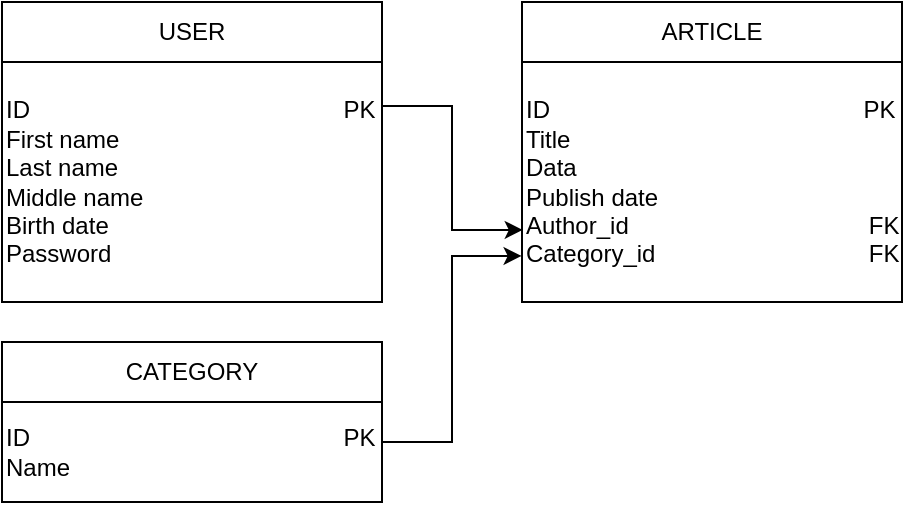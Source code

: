 <mxfile version="26.0.6">
  <diagram name="Страница — 1" id="KO8SQa6toFmQcF211DAh">
    <mxGraphModel dx="819" dy="474" grid="1" gridSize="10" guides="1" tooltips="1" connect="1" arrows="1" fold="1" page="1" pageScale="1" pageWidth="827" pageHeight="1169" math="0" shadow="0">
      <root>
        <mxCell id="0" />
        <mxCell id="1" parent="0" />
        <mxCell id="nwr5BZ4bufket2CfbTGj-2" value="ID&amp;nbsp; &amp;nbsp; &amp;nbsp; &amp;nbsp; &amp;nbsp; &amp;nbsp; &amp;nbsp; &amp;nbsp; &amp;nbsp; &amp;nbsp; &amp;nbsp; &amp;nbsp; &amp;nbsp; &amp;nbsp; &amp;nbsp; &amp;nbsp; &amp;nbsp; &amp;nbsp; &amp;nbsp; &amp;nbsp; &amp;nbsp; &amp;nbsp; &amp;nbsp; &amp;nbsp;PK&lt;div&gt;First name&lt;/div&gt;&lt;div&gt;Last name&lt;/div&gt;&lt;div&gt;Middle name&lt;/div&gt;&lt;div&gt;Birth date&lt;/div&gt;&lt;div&gt;Password&lt;/div&gt;" style="rounded=0;whiteSpace=wrap;html=1;align=left;" vertex="1" parent="1">
          <mxGeometry x="250" y="290" width="190" height="120" as="geometry" />
        </mxCell>
        <mxCell id="nwr5BZ4bufket2CfbTGj-3" value="USER" style="rounded=0;whiteSpace=wrap;html=1;" vertex="1" parent="1">
          <mxGeometry x="250" y="260" width="190" height="30" as="geometry" />
        </mxCell>
        <mxCell id="nwr5BZ4bufket2CfbTGj-4" value="ID&amp;nbsp; &amp;nbsp; &amp;nbsp; &amp;nbsp; &amp;nbsp; &amp;nbsp; &amp;nbsp; &amp;nbsp; &amp;nbsp; &amp;nbsp; &amp;nbsp; &amp;nbsp; &amp;nbsp; &amp;nbsp; &amp;nbsp; &amp;nbsp; &amp;nbsp; &amp;nbsp; &amp;nbsp; &amp;nbsp; &amp;nbsp; &amp;nbsp; &amp;nbsp; &amp;nbsp;PK&lt;div&gt;Title&lt;/div&gt;&lt;div&gt;Data&lt;/div&gt;&lt;div&gt;Publish date&lt;/div&gt;&lt;div&gt;Author_id&amp;nbsp; &amp;nbsp; &amp;nbsp; &amp;nbsp; &amp;nbsp; &amp;nbsp; &amp;nbsp; &amp;nbsp; &amp;nbsp; &amp;nbsp; &amp;nbsp; &amp;nbsp; &amp;nbsp; &amp;nbsp; &amp;nbsp; &amp;nbsp; &amp;nbsp; &amp;nbsp; FK&lt;/div&gt;&lt;div&gt;Category_id&amp;nbsp; &amp;nbsp; &amp;nbsp; &amp;nbsp; &amp;nbsp; &amp;nbsp; &amp;nbsp; &amp;nbsp; &amp;nbsp; &amp;nbsp; &amp;nbsp; &amp;nbsp; &amp;nbsp; &amp;nbsp; &amp;nbsp; &amp;nbsp; FK&lt;/div&gt;" style="rounded=0;whiteSpace=wrap;html=1;align=left;" vertex="1" parent="1">
          <mxGeometry x="510" y="290" width="190" height="120" as="geometry" />
        </mxCell>
        <mxCell id="nwr5BZ4bufket2CfbTGj-5" value="ARTICLE" style="rounded=0;whiteSpace=wrap;html=1;" vertex="1" parent="1">
          <mxGeometry x="510" y="260" width="190" height="30" as="geometry" />
        </mxCell>
        <mxCell id="nwr5BZ4bufket2CfbTGj-6" value="ID&amp;nbsp; &amp;nbsp; &amp;nbsp; &amp;nbsp; &amp;nbsp; &amp;nbsp; &amp;nbsp; &amp;nbsp; &amp;nbsp; &amp;nbsp; &amp;nbsp; &amp;nbsp; &amp;nbsp; &amp;nbsp; &amp;nbsp; &amp;nbsp; &amp;nbsp; &amp;nbsp; &amp;nbsp; &amp;nbsp; &amp;nbsp; &amp;nbsp; &amp;nbsp; &amp;nbsp;PK&lt;div&gt;Name&lt;/div&gt;" style="rounded=0;whiteSpace=wrap;html=1;align=left;" vertex="1" parent="1">
          <mxGeometry x="250" y="460" width="190" height="50" as="geometry" />
        </mxCell>
        <mxCell id="nwr5BZ4bufket2CfbTGj-7" value="&lt;span style=&quot;white-space-collapse: preserve;&quot; data-src-align=&quot;0:9&quot; class=&quot;EzKURWReUAB5oZgtQNkl&quot;&gt;CATEGORY&lt;/span&gt;" style="rounded=0;whiteSpace=wrap;html=1;" vertex="1" parent="1">
          <mxGeometry x="250" y="430" width="190" height="30" as="geometry" />
        </mxCell>
        <mxCell id="nwr5BZ4bufket2CfbTGj-8" style="edgeStyle=orthogonalEdgeStyle;rounded=0;orthogonalLoop=1;jettySize=auto;html=1;entryX=0.002;entryY=0.683;entryDx=0;entryDy=0;entryPerimeter=0;" edge="1" parent="1">
          <mxGeometry relative="1" as="geometry">
            <mxPoint x="440.0" y="312.011" as="sourcePoint" />
            <mxPoint x="510.38" y="373.96" as="targetPoint" />
            <Array as="points">
              <mxPoint x="475" y="312" />
              <mxPoint x="475" y="374" />
            </Array>
          </mxGeometry>
        </mxCell>
        <mxCell id="nwr5BZ4bufket2CfbTGj-9" style="edgeStyle=orthogonalEdgeStyle;rounded=0;orthogonalLoop=1;jettySize=auto;html=1;entryX=-0.001;entryY=0.808;entryDx=0;entryDy=0;entryPerimeter=0;" edge="1" parent="1" source="nwr5BZ4bufket2CfbTGj-6" target="nwr5BZ4bufket2CfbTGj-4">
          <mxGeometry relative="1" as="geometry">
            <Array as="points">
              <mxPoint x="475" y="480" />
              <mxPoint x="475" y="387" />
            </Array>
          </mxGeometry>
        </mxCell>
      </root>
    </mxGraphModel>
  </diagram>
</mxfile>
